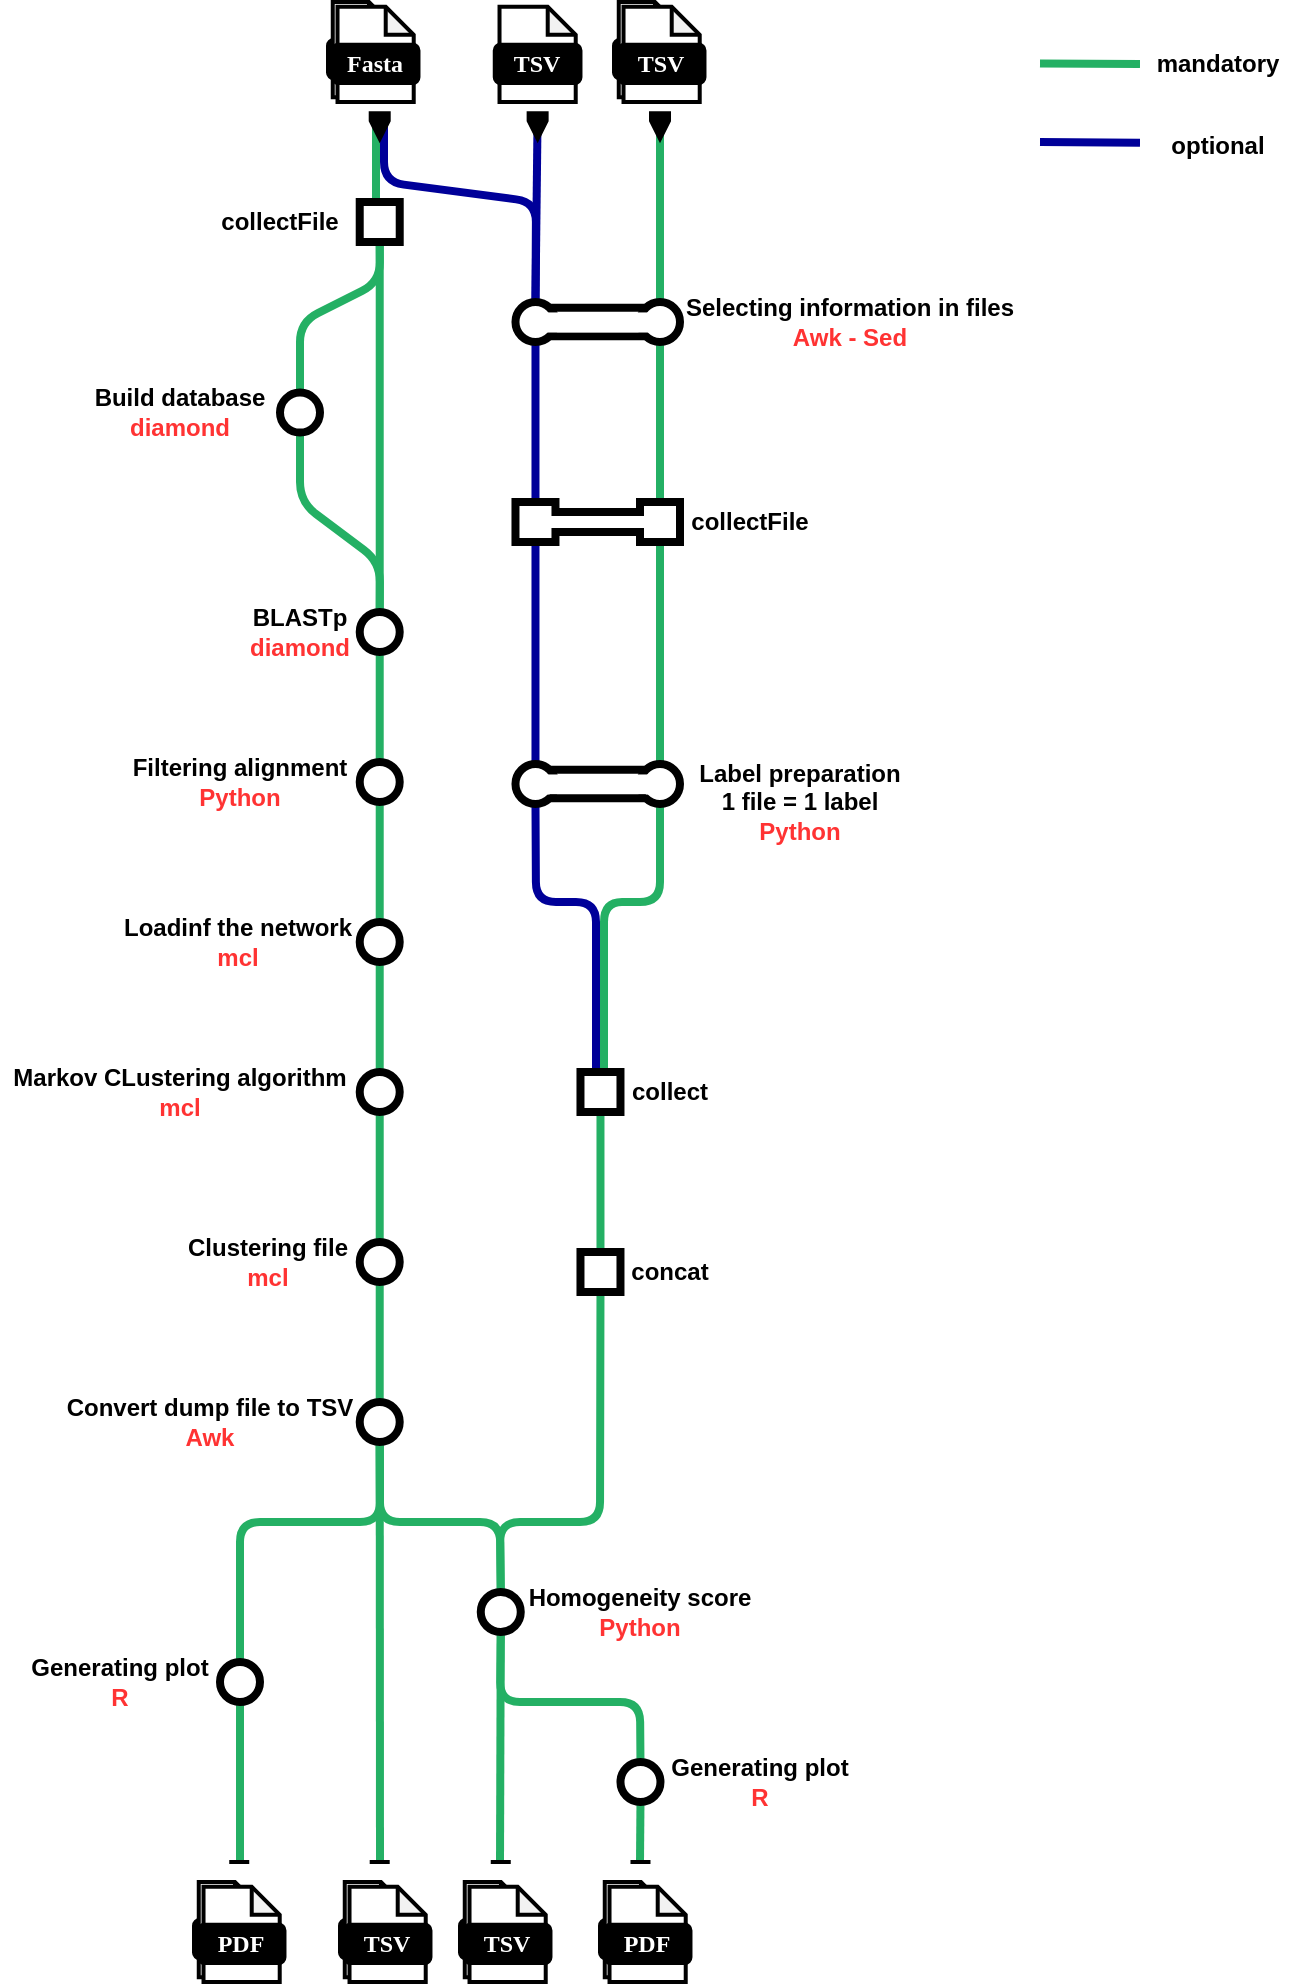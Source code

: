 <mxfile version="24.3.1" type="device">
  <diagram name="Page-1" id="9nXwGs9cTeg_glt61Sc_">
    <mxGraphModel dx="682" dy="383" grid="1" gridSize="10" guides="1" tooltips="1" connect="1" arrows="1" fold="1" page="1" pageScale="1" pageWidth="827" pageHeight="1169" math="0" shadow="0">
      <root>
        <mxCell id="0" />
        <mxCell id="1" parent="0" />
        <mxCell id="K5e5JTWMxoZmhN40_KnM-136" value="" style="endArrow=none;html=1;rounded=1;strokeWidth=4;strokeColor=#000099;startSize=2;exitX=0.5;exitY=0;exitDx=0;exitDy=0;" edge="1" parent="1" source="S5FKqw8-091Je8HFVhai-55">
          <mxGeometry width="50" height="50" relative="1" as="geometry">
            <mxPoint x="348" y="170" as="sourcePoint" />
            <mxPoint x="272" y="106" as="targetPoint" />
            <Array as="points">
              <mxPoint x="348" y="150" />
              <mxPoint x="272" y="140" />
            </Array>
          </mxGeometry>
        </mxCell>
        <mxCell id="K5e5JTWMxoZmhN40_KnM-78" value="" style="endArrow=none;html=1;rounded=1;strokeWidth=4;strokeColor=#24B064;exitX=0.5;exitY=1;exitDx=0;exitDy=0;entryX=0.5;entryY=0;entryDx=0;entryDy=0;" edge="1" parent="1" source="K5e5JTWMxoZmhN40_KnM-75" target="S5FKqw8-091Je8HFVhai-32">
          <mxGeometry width="50" height="50" relative="1" as="geometry">
            <mxPoint x="300" y="290" as="sourcePoint" />
            <mxPoint x="340" y="290" as="targetPoint" />
            <Array as="points">
              <mxPoint x="230" y="300" />
              <mxPoint x="270" y="330" />
            </Array>
          </mxGeometry>
        </mxCell>
        <mxCell id="K5e5JTWMxoZmhN40_KnM-52" value="" style="rounded=1;whiteSpace=wrap;html=1;strokeWidth=2;fillColor=#000000;" vertex="1" parent="1">
          <mxGeometry x="244" y="69.048" width="42.859" height="19.048" as="geometry" />
        </mxCell>
        <mxCell id="S5FKqw8-091Je8HFVhai-121" value="" style="endArrow=none;html=1;rounded=1;strokeWidth=4;strokeColor=#000099;exitX=0.5;exitY=1;exitDx=0;exitDy=0;" parent="1" source="K5e5JTWMxoZmhN40_KnM-46" edge="1">
          <mxGeometry width="50" height="50" relative="1" as="geometry">
            <mxPoint x="345.74" y="451" as="sourcePoint" />
            <mxPoint x="378" y="584" as="targetPoint" />
            <Array as="points">
              <mxPoint x="348" y="500" />
              <mxPoint x="378" y="500" />
            </Array>
          </mxGeometry>
        </mxCell>
        <mxCell id="S5FKqw8-091Je8HFVhai-114" value="" style="endArrow=none;html=1;rounded=1;strokeWidth=4;strokeColor=#24B064;entryX=0.5;entryY=0;entryDx=0;entryDy=0;exitX=0.5;exitY=1;exitDx=0;exitDy=0;" parent="1" source="S5FKqw8-091Je8HFVhai-56" target="S5FKqw8-091Je8HFVhai-80" edge="1">
          <mxGeometry width="50" height="50" relative="1" as="geometry">
            <mxPoint x="420" y="240" as="sourcePoint" />
            <mxPoint x="750" y="360" as="targetPoint" />
          </mxGeometry>
        </mxCell>
        <mxCell id="S5FKqw8-091Je8HFVhai-1" value="" style="group" parent="1" vertex="1" connectable="0">
          <mxGeometry x="244" y="50" width="45.24" height="50" as="geometry" />
        </mxCell>
        <mxCell id="S5FKqw8-091Je8HFVhai-2" value="" style="shape=note;whiteSpace=wrap;html=1;backgroundOutline=1;darkOpacity=0.05;rounded=1;size=20;strokeWidth=2;" parent="S5FKqw8-091Je8HFVhai-1" vertex="1">
          <mxGeometry x="2.381" width="38.097" height="47.619" as="geometry" />
        </mxCell>
        <mxCell id="S5FKqw8-091Je8HFVhai-4" value="" style="shape=note;whiteSpace=wrap;html=1;backgroundOutline=1;darkOpacity=0.05;rounded=1;size=14;strokeWidth=2;" parent="S5FKqw8-091Je8HFVhai-1" vertex="1">
          <mxGeometry x="4.762" y="2.381" width="38.097" height="47.619" as="geometry" />
        </mxCell>
        <mxCell id="S5FKqw8-091Je8HFVhai-5" value="&lt;font style=&quot;font-size: 12px;&quot; data-font-src=&quot;https://fonts.googleapis.com/css?family=Maven+Pro&quot; face=&quot;Maven Pro&quot; color=&quot;#ffffff&quot;&gt;&lt;b&gt;&lt;font style=&quot;font-size: 12px;&quot;&gt;Fasta&lt;/font&gt;&lt;/b&gt;&lt;/font&gt;" style="rounded=1;whiteSpace=wrap;html=1;strokeWidth=2;fillColor=#000000;" parent="S5FKqw8-091Je8HFVhai-1" vertex="1">
          <mxGeometry x="2.381" y="21.429" width="42.859" height="19.048" as="geometry" />
        </mxCell>
        <mxCell id="S5FKqw8-091Je8HFVhai-33" value="" style="endArrow=none;html=1;rounded=1;strokeWidth=4;strokeColor=#24B064;exitX=0.5;exitY=1;exitDx=0;exitDy=0;entryX=0.5;entryY=0;entryDx=0;entryDy=0;" parent="1" source="K5e5JTWMxoZmhN40_KnM-76" target="S5FKqw8-091Je8HFVhai-32" edge="1">
          <mxGeometry width="50" height="50" relative="1" as="geometry">
            <mxPoint x="269.86" y="174.68" as="sourcePoint" />
            <mxPoint x="270" y="340" as="targetPoint" />
          </mxGeometry>
        </mxCell>
        <mxCell id="S5FKqw8-091Je8HFVhai-34" value="" style="endArrow=none;html=1;rounded=1;strokeWidth=4;strokeColor=#24B064;exitX=0.5;exitY=1;exitDx=0;exitDy=0;entryX=0.5;entryY=0;entryDx=0;entryDy=0;" parent="1" source="S5FKqw8-091Je8HFVhai-32" target="S5FKqw8-091Je8HFVhai-35" edge="1">
          <mxGeometry width="50" height="50" relative="1" as="geometry">
            <mxPoint x="297.48" y="540" as="sourcePoint" />
            <mxPoint x="266" y="550" as="targetPoint" />
          </mxGeometry>
        </mxCell>
        <mxCell id="S5FKqw8-091Je8HFVhai-37" value="" style="endArrow=none;html=1;rounded=1;strokeWidth=4;strokeColor=#24B064;exitX=0.5;exitY=1;exitDx=0;exitDy=0;entryX=0.5;entryY=0;entryDx=0;entryDy=0;" parent="1" source="S5FKqw8-091Je8HFVhai-35" target="S5FKqw8-091Je8HFVhai-36" edge="1">
          <mxGeometry width="50" height="50" relative="1" as="geometry">
            <mxPoint x="326" y="550" as="sourcePoint" />
            <mxPoint x="326" y="630" as="targetPoint" />
          </mxGeometry>
        </mxCell>
        <mxCell id="S5FKqw8-091Je8HFVhai-43" value="" style="endArrow=none;html=1;rounded=1;strokeWidth=4;strokeColor=#24B064;entryX=0.5;entryY=1;entryDx=0;entryDy=0;exitX=0.5;exitY=0;exitDx=0;exitDy=0;" parent="1" source="S5FKqw8-091Je8HFVhai-41" target="S5FKqw8-091Je8HFVhai-36" edge="1">
          <mxGeometry width="50" height="50" relative="1" as="geometry">
            <mxPoint x="356" y="680" as="sourcePoint" />
            <mxPoint x="286" y="670" as="targetPoint" />
          </mxGeometry>
        </mxCell>
        <mxCell id="S5FKqw8-091Je8HFVhai-44" value="" style="endArrow=none;html=1;rounded=1;strokeWidth=4;strokeColor=#24B064;entryX=0.5;entryY=1;entryDx=0;entryDy=0;exitX=0.5;exitY=0;exitDx=0;exitDy=0;" parent="1" source="S5FKqw8-091Je8HFVhai-42" target="S5FKqw8-091Je8HFVhai-41" edge="1">
          <mxGeometry width="50" height="50" relative="1" as="geometry">
            <mxPoint x="276" y="780" as="sourcePoint" />
            <mxPoint x="276" y="670" as="targetPoint" />
          </mxGeometry>
        </mxCell>
        <mxCell id="S5FKqw8-091Je8HFVhai-46" value="&lt;div&gt;&lt;b&gt;Build database&lt;/b&gt;&lt;/div&gt;&lt;div style=&quot;&quot;&gt;&lt;font color=&quot;#ff3333&quot;&gt;&lt;b&gt;diamond&lt;/b&gt;&lt;/font&gt;&lt;br&gt;&lt;/div&gt;" style="text;html=1;align=center;verticalAlign=middle;whiteSpace=wrap;rounded=0;" parent="1" vertex="1">
          <mxGeometry x="120" y="240.31" width="100" height="30" as="geometry" />
        </mxCell>
        <mxCell id="S5FKqw8-091Je8HFVhai-47" value="&lt;div&gt;&lt;b&gt;BLASTp&lt;/b&gt;&lt;/div&gt;&lt;div style=&quot;&quot;&gt;&lt;font color=&quot;#ff3333&quot; style=&quot;font-size: 12px;&quot;&gt;&lt;b&gt;diamond&lt;/b&gt;&lt;/font&gt;&lt;font color=&quot;#ff3333&quot; style=&quot;font-size: 12px;&quot;&gt;&lt;b&gt;&lt;br&gt;&lt;/b&gt;&lt;/font&gt;&lt;/div&gt;" style="text;html=1;align=center;verticalAlign=middle;whiteSpace=wrap;rounded=0;" parent="1" vertex="1">
          <mxGeometry x="190" y="350" width="80" height="30" as="geometry" />
        </mxCell>
        <mxCell id="S5FKqw8-091Je8HFVhai-48" value="&lt;div&gt;&lt;b&gt;Filtering alignment&lt;br&gt;&lt;/b&gt;&lt;/div&gt;&lt;div style=&quot;&quot;&gt;&lt;font color=&quot;#ff3333&quot;&gt;&lt;b&gt;Python&lt;/b&gt;&lt;br&gt;&lt;/font&gt;&lt;/div&gt;" style="text;html=1;align=center;verticalAlign=middle;whiteSpace=wrap;rounded=0;" parent="1" vertex="1">
          <mxGeometry x="139.86" y="425" width="120" height="30" as="geometry" />
        </mxCell>
        <mxCell id="S5FKqw8-091Je8HFVhai-49" value="&lt;div&gt;&lt;b&gt;Loadinf the network&lt;br&gt;&lt;/b&gt;&lt;/div&gt;&lt;div style=&quot;&quot;&gt;&lt;font color=&quot;#ff3333&quot;&gt;&lt;b&gt;mcl&lt;/b&gt;&lt;/font&gt;&lt;br&gt;&lt;/div&gt;" style="text;html=1;align=center;verticalAlign=middle;whiteSpace=wrap;rounded=0;" parent="1" vertex="1">
          <mxGeometry x="139.05" y="505" width="120" height="30" as="geometry" />
        </mxCell>
        <mxCell id="S5FKqw8-091Je8HFVhai-50" value="&lt;div&gt;&lt;b&gt;Markov CLustering algorithm&lt;br&gt;&lt;/b&gt;&lt;/div&gt;&lt;div style=&quot;&quot;&gt;&lt;font color=&quot;#ff3333&quot; style=&quot;font-size: 12px;&quot;&gt;&lt;b&gt;mcl&lt;/b&gt;&lt;/font&gt;&lt;br&gt;&lt;/div&gt;" style="text;html=1;align=center;verticalAlign=middle;whiteSpace=wrap;rounded=0;" parent="1" vertex="1">
          <mxGeometry x="80" y="572.5" width="180" height="45" as="geometry" />
        </mxCell>
        <mxCell id="S5FKqw8-091Je8HFVhai-53" value="&lt;div&gt;&lt;b&gt;Clustering file&lt;br&gt;&lt;/b&gt;&lt;/div&gt;&lt;div style=&quot;&quot;&gt;&lt;font color=&quot;#ff3333&quot;&gt;&lt;b&gt;mcl&lt;/b&gt;&lt;/font&gt;&lt;br&gt;&lt;/div&gt;" style="text;html=1;align=center;verticalAlign=middle;whiteSpace=wrap;rounded=0;" parent="1" vertex="1">
          <mxGeometry x="169.05" y="665" width="90" height="30" as="geometry" />
        </mxCell>
        <mxCell id="S5FKqw8-091Je8HFVhai-54" value="&lt;div&gt;&lt;b&gt;Convert dump file to TSV&lt;br&gt;&lt;/b&gt;&lt;/div&gt;&lt;div style=&quot;&quot;&gt;&lt;font color=&quot;#ff3333&quot;&gt;&lt;b&gt;Awk&lt;/b&gt;&lt;b&gt;&lt;br&gt;&lt;/b&gt;&lt;/font&gt;&lt;/div&gt;" style="text;html=1;align=center;verticalAlign=middle;whiteSpace=wrap;rounded=0;" parent="1" vertex="1">
          <mxGeometry x="110.0" y="745" width="150" height="30" as="geometry" />
        </mxCell>
        <mxCell id="S5FKqw8-091Je8HFVhai-59" value="" style="endArrow=none;html=1;rounded=1;strokeWidth=4;strokeColor=#000099;entryX=0.5;entryY=0;entryDx=0;entryDy=0;exitX=0;exitY=0.5;exitDx=0;exitDy=0;exitPerimeter=0;" parent="1" target="S5FKqw8-091Je8HFVhai-55" edge="1" source="K5e5JTWMxoZmhN40_KnM-130">
          <mxGeometry width="50" height="50" relative="1" as="geometry">
            <mxPoint x="348.53" y="110" as="sourcePoint" />
            <mxPoint x="350" y="170" as="targetPoint" />
          </mxGeometry>
        </mxCell>
        <mxCell id="S5FKqw8-091Je8HFVhai-61" value="&lt;div&gt;&lt;b&gt;Selecting information in files&lt;br&gt;&lt;/b&gt;&lt;/div&gt;&lt;div style=&quot;&quot;&gt;&lt;font color=&quot;#ff3333&quot;&gt;&lt;b&gt;Awk - Sed&lt;/b&gt;&lt;/font&gt;&lt;br&gt;&lt;/div&gt;" style="text;html=1;align=center;verticalAlign=middle;whiteSpace=wrap;rounded=0;" parent="1" vertex="1">
          <mxGeometry x="420" y="195" width="170" height="30" as="geometry" />
        </mxCell>
        <mxCell id="S5FKqw8-091Je8HFVhai-78" value="&lt;div&gt;&lt;b&gt;collectFile&lt;br&gt;&lt;/b&gt;&lt;/div&gt;" style="text;html=1;align=center;verticalAlign=middle;whiteSpace=wrap;rounded=0;" parent="1" vertex="1">
          <mxGeometry x="420" y="295" width="70" height="30" as="geometry" />
        </mxCell>
        <mxCell id="S5FKqw8-091Je8HFVhai-113" value="" style="endArrow=none;html=1;rounded=1;strokeWidth=4;strokeColor=#000099;entryX=0.5;entryY=0;entryDx=0;entryDy=0;exitX=0.5;exitY=1;exitDx=0;exitDy=0;" parent="1" source="S5FKqw8-091Je8HFVhai-55" target="S5FKqw8-091Je8HFVhai-77" edge="1">
          <mxGeometry width="50" height="50" relative="1" as="geometry">
            <mxPoint x="348" y="240" as="sourcePoint" />
            <mxPoint x="446" y="360" as="targetPoint" />
          </mxGeometry>
        </mxCell>
        <mxCell id="S5FKqw8-091Je8HFVhai-115" value="" style="endArrow=none;html=1;rounded=1;strokeWidth=4;strokeColor=#000099;exitX=0.5;exitY=1;exitDx=0;exitDy=0;entryX=0.5;entryY=0;entryDx=0;entryDy=0;" parent="1" source="S5FKqw8-091Je8HFVhai-77" target="K5e5JTWMxoZmhN40_KnM-46" edge="1">
          <mxGeometry width="50" height="50" relative="1" as="geometry">
            <mxPoint x="436" y="320" as="sourcePoint" />
            <mxPoint x="350" y="400" as="targetPoint" />
          </mxGeometry>
        </mxCell>
        <mxCell id="S5FKqw8-091Je8HFVhai-111" value="" style="group" parent="1" vertex="1" connectable="0">
          <mxGeometry x="337.74" y="300" width="30" height="20" as="geometry" />
        </mxCell>
        <mxCell id="S5FKqw8-091Je8HFVhai-77" value="" style="rounded=1;whiteSpace=wrap;html=1;strokeWidth=4;arcSize=0;" parent="S5FKqw8-091Je8HFVhai-111" vertex="1">
          <mxGeometry width="20" height="20" as="geometry" />
        </mxCell>
        <mxCell id="S5FKqw8-091Je8HFVhai-117" value="" style="endArrow=none;html=1;rounded=1;strokeWidth=4;strokeColor=#24B064;entryX=0.5;entryY=0;entryDx=0;entryDy=0;exitX=0.5;exitY=1;exitDx=0;exitDy=0;" parent="1" source="S5FKqw8-091Je8HFVhai-80" target="K5e5JTWMxoZmhN40_KnM-45" edge="1">
          <mxGeometry width="50" height="50" relative="1" as="geometry">
            <mxPoint x="758.24" y="370" as="sourcePoint" />
            <mxPoint x="604" y="430" as="targetPoint" />
          </mxGeometry>
        </mxCell>
        <mxCell id="S5FKqw8-091Je8HFVhai-126" value="&lt;div&gt;&lt;b&gt;concat&lt;br&gt;&lt;/b&gt;&lt;/div&gt;" style="text;html=1;align=center;verticalAlign=middle;whiteSpace=wrap;rounded=0;" parent="1" vertex="1">
          <mxGeometry x="390.24" y="670" width="50" height="30" as="geometry" />
        </mxCell>
        <mxCell id="S5FKqw8-091Je8HFVhai-135" value="&lt;div&gt;&lt;b&gt;collect&lt;br&gt;&lt;/b&gt;&lt;/div&gt;" style="text;html=1;align=center;verticalAlign=middle;whiteSpace=wrap;rounded=0;" parent="1" vertex="1">
          <mxGeometry x="390.43" y="580" width="50.19" height="30" as="geometry" />
        </mxCell>
        <mxCell id="S5FKqw8-091Je8HFVhai-136" value="" style="endArrow=none;html=1;rounded=1;strokeWidth=4;strokeColor=#24B064;exitX=0.5;exitY=1;exitDx=0;exitDy=0;" parent="1" source="K5e5JTWMxoZmhN40_KnM-45" edge="1">
          <mxGeometry width="50" height="50" relative="1" as="geometry">
            <mxPoint x="410" y="470" as="sourcePoint" />
            <mxPoint x="382" y="583" as="targetPoint" />
            <Array as="points">
              <mxPoint x="410" y="500" />
              <mxPoint x="382" y="500" />
            </Array>
          </mxGeometry>
        </mxCell>
        <mxCell id="S5FKqw8-091Je8HFVhai-137" value="" style="endArrow=none;html=1;rounded=1;strokeWidth=4;strokeColor=#24B064;entryX=0.5;entryY=0;entryDx=0;entryDy=0;exitX=0;exitY=0.5;exitDx=0;exitDy=0;exitPerimeter=0;" parent="1" target="S5FKqw8-091Je8HFVhai-56" edge="1" source="K5e5JTWMxoZmhN40_KnM-132">
          <mxGeometry width="50" height="50" relative="1" as="geometry">
            <mxPoint x="410" y="110" as="sourcePoint" />
            <mxPoint x="420" y="170" as="targetPoint" />
          </mxGeometry>
        </mxCell>
        <mxCell id="S5FKqw8-091Je8HFVhai-41" value="" style="ellipse;whiteSpace=wrap;html=1;aspect=fixed;rounded=1;rotation=0;strokeWidth=4;" parent="1" vertex="1">
          <mxGeometry x="259.86" y="585" width="20" height="20" as="geometry" />
        </mxCell>
        <mxCell id="S5FKqw8-091Je8HFVhai-36" value="" style="ellipse;whiteSpace=wrap;html=1;aspect=fixed;rounded=1;rotation=0;strokeWidth=4;" parent="1" vertex="1">
          <mxGeometry x="259.86" y="510" width="20" height="20" as="geometry" />
        </mxCell>
        <mxCell id="S5FKqw8-091Je8HFVhai-35" value="" style="ellipse;whiteSpace=wrap;html=1;aspect=fixed;rounded=1;rotation=0;strokeWidth=4;" parent="1" vertex="1">
          <mxGeometry x="259.86" y="430" width="20" height="20" as="geometry" />
        </mxCell>
        <mxCell id="S5FKqw8-091Je8HFVhai-80" value="" style="rounded=1;whiteSpace=wrap;html=1;strokeWidth=4;arcSize=0;" parent="1" vertex="1">
          <mxGeometry x="400" y="300" width="20" height="20" as="geometry" />
        </mxCell>
        <mxCell id="S5FKqw8-091Je8HFVhai-56" value="" style="ellipse;whiteSpace=wrap;html=1;aspect=fixed;rounded=1;rotation=0;strokeWidth=4;" parent="1" vertex="1">
          <mxGeometry x="400" y="200" width="20" height="20" as="geometry" />
        </mxCell>
        <mxCell id="S5FKqw8-091Je8HFVhai-55" value="" style="ellipse;whiteSpace=wrap;html=1;aspect=fixed;rounded=1;rotation=0;strokeWidth=4;" parent="1" vertex="1">
          <mxGeometry x="337.74" y="200" width="20" height="20" as="geometry" />
        </mxCell>
        <mxCell id="S5FKqw8-091Je8HFVhai-150" value="" style="endArrow=none;html=1;rounded=1;strokeWidth=4;strokeColor=#24B064;exitX=0.5;exitY=1;exitDx=0;exitDy=0;entryX=0.5;entryY=0;entryDx=0;entryDy=0;" parent="1" source="S5FKqw8-091Je8HFVhai-119" target="S5FKqw8-091Je8HFVhai-128" edge="1">
          <mxGeometry width="50" height="50" relative="1" as="geometry">
            <mxPoint x="588" y="650" as="sourcePoint" />
            <mxPoint x="380" y="680" as="targetPoint" />
          </mxGeometry>
        </mxCell>
        <mxCell id="S5FKqw8-091Je8HFVhai-119" value="" style="rounded=1;whiteSpace=wrap;html=1;strokeWidth=4;arcSize=0;" parent="1" vertex="1">
          <mxGeometry x="370.24" y="585" width="20" height="20" as="geometry" />
        </mxCell>
        <mxCell id="S5FKqw8-091Je8HFVhai-169" value="&lt;div&gt;&lt;b&gt;collectFile&lt;br&gt;&lt;/b&gt;&lt;/div&gt;" style="text;html=1;align=center;verticalAlign=middle;whiteSpace=wrap;rounded=0;" parent="1" vertex="1">
          <mxGeometry x="180.67" y="144.68" width="78.38" height="30" as="geometry" />
        </mxCell>
        <mxCell id="S5FKqw8-091Je8HFVhai-177" value="" style="endArrow=none;html=1;rounded=1;strokeWidth=4;strokeColor=#24B064;entryX=0.5;entryY=1;entryDx=0;entryDy=0;exitX=0.5;exitY=0;exitDx=0;exitDy=0;" parent="1" source="S5FKqw8-091Je8HFVhai-154" target="S5FKqw8-091Je8HFVhai-42" edge="1">
          <mxGeometry width="50" height="50" relative="1" as="geometry">
            <mxPoint x="270.6" y="860" as="sourcePoint" />
            <mxPoint x="270.6" y="790" as="targetPoint" />
          </mxGeometry>
        </mxCell>
        <mxCell id="S5FKqw8-091Je8HFVhai-42" value="" style="ellipse;whiteSpace=wrap;html=1;aspect=fixed;rounded=1;rotation=0;strokeWidth=4;" parent="1" vertex="1">
          <mxGeometry x="259.86" y="670" width="20" height="20" as="geometry" />
        </mxCell>
        <mxCell id="S5FKqw8-091Je8HFVhai-184" value="" style="endArrow=none;html=1;rounded=1;strokeWidth=4;strokeColor=#24B064;entryX=0.5;entryY=1;entryDx=0;entryDy=0;exitX=0.5;exitY=0;exitDx=0;exitDy=0;" parent="1" source="S5FKqw8-091Je8HFVhai-182" target="S5FKqw8-091Je8HFVhai-154" edge="1">
          <mxGeometry width="50" height="50" relative="1" as="geometry">
            <mxPoint x="310" y="830" as="sourcePoint" />
            <mxPoint x="271" y="800" as="targetPoint" />
            <Array as="points">
              <mxPoint x="330" y="810" />
              <mxPoint x="270" y="810" />
            </Array>
          </mxGeometry>
        </mxCell>
        <mxCell id="S5FKqw8-091Je8HFVhai-186" value="&lt;div&gt;&lt;b&gt;Homogeneity score&lt;br&gt;&lt;/b&gt;&lt;/div&gt;&lt;div style=&quot;&quot;&gt;&lt;font color=&quot;#ff3333&quot;&gt;&lt;b&gt;Python&lt;/b&gt;&lt;b&gt;&lt;br&gt;&lt;/b&gt;&lt;/font&gt;&lt;/div&gt;" style="text;html=1;align=center;verticalAlign=middle;whiteSpace=wrap;rounded=0;" parent="1" vertex="1">
          <mxGeometry x="340.38" y="840" width="120.24" height="30" as="geometry" />
        </mxCell>
        <mxCell id="S5FKqw8-091Je8HFVhai-191" value="" style="endArrow=none;html=1;rounded=1;strokeWidth=4;strokeColor=#24B064;entryX=0.5;entryY=0;entryDx=0;entryDy=0;exitX=0.5;exitY=1;exitDx=0;exitDy=0;" parent="1" source="S5FKqw8-091Je8HFVhai-182" target="S5FKqw8-091Je8HFVhai-190" edge="1">
          <mxGeometry width="50" height="50" relative="1" as="geometry">
            <mxPoint x="446.18" y="930" as="sourcePoint" />
            <mxPoint x="446.18" y="1042" as="targetPoint" />
            <Array as="points">
              <mxPoint x="330" y="900" />
              <mxPoint x="400" y="900" />
            </Array>
          </mxGeometry>
        </mxCell>
        <mxCell id="K5e5JTWMxoZmhN40_KnM-26" value="" style="endArrow=none;html=1;rounded=1;strokeWidth=4;exitX=1;exitY=0;exitDx=0;exitDy=0;entryX=0;entryY=0;entryDx=0;entryDy=0;" edge="1" parent="1" source="S5FKqw8-091Je8HFVhai-55" target="S5FKqw8-091Je8HFVhai-56">
          <mxGeometry width="50" height="50" relative="1" as="geometry">
            <mxPoint x="359" y="195" as="sourcePoint" />
            <mxPoint x="399" y="195" as="targetPoint" />
          </mxGeometry>
        </mxCell>
        <mxCell id="K5e5JTWMxoZmhN40_KnM-27" value="" style="endArrow=none;html=1;rounded=1;strokeWidth=4;exitX=1;exitY=1;exitDx=0;exitDy=0;entryX=0;entryY=1;entryDx=0;entryDy=0;" edge="1" parent="1" source="S5FKqw8-091Je8HFVhai-55" target="S5FKqw8-091Je8HFVhai-56">
          <mxGeometry width="50" height="50" relative="1" as="geometry">
            <mxPoint x="359" y="225" as="sourcePoint" />
            <mxPoint x="399" y="225" as="targetPoint" />
          </mxGeometry>
        </mxCell>
        <mxCell id="K5e5JTWMxoZmhN40_KnM-29" value="" style="endArrow=none;html=1;rounded=1;strokeWidth=4;exitX=1;exitY=0.75;exitDx=0;exitDy=0;entryX=0;entryY=0.75;entryDx=0;entryDy=0;" edge="1" parent="1" source="S5FKqw8-091Je8HFVhai-77" target="S5FKqw8-091Je8HFVhai-80">
          <mxGeometry width="50" height="50" relative="1" as="geometry">
            <mxPoint x="430" y="270" as="sourcePoint" />
            <mxPoint x="470" y="270" as="targetPoint" />
          </mxGeometry>
        </mxCell>
        <mxCell id="K5e5JTWMxoZmhN40_KnM-32" value="" style="endArrow=none;html=1;rounded=1;strokeWidth=2;strokeColor=#FFFFFF;" edge="1" parent="1">
          <mxGeometry width="50" height="50" relative="1" as="geometry">
            <mxPoint x="375" y="308" as="sourcePoint" />
            <mxPoint x="411" y="307.99" as="targetPoint" />
          </mxGeometry>
        </mxCell>
        <mxCell id="K5e5JTWMxoZmhN40_KnM-28" value="" style="endArrow=none;html=1;rounded=1;strokeWidth=4;entryX=0;entryY=0.25;entryDx=0;entryDy=0;exitX=1;exitY=0.25;exitDx=0;exitDy=0;" edge="1" parent="1" source="S5FKqw8-091Je8HFVhai-77" target="S5FKqw8-091Je8HFVhai-80">
          <mxGeometry width="50" height="50" relative="1" as="geometry">
            <mxPoint x="359" y="299.78" as="sourcePoint" />
            <mxPoint x="399" y="299.78" as="targetPoint" />
          </mxGeometry>
        </mxCell>
        <mxCell id="K5e5JTWMxoZmhN40_KnM-35" value="" style="endArrow=none;html=1;rounded=1;strokeWidth=2;strokeColor=#FFFFFF;" edge="1" parent="1">
          <mxGeometry width="50" height="50" relative="1" as="geometry">
            <mxPoint x="377" y="310" as="sourcePoint" />
            <mxPoint x="413" y="309.99" as="targetPoint" />
          </mxGeometry>
        </mxCell>
        <mxCell id="K5e5JTWMxoZmhN40_KnM-36" value="" style="endArrow=none;html=1;rounded=1;strokeWidth=2;strokeColor=#FFFFFF;" edge="1" parent="1">
          <mxGeometry width="50" height="50" relative="1" as="geometry">
            <mxPoint x="375" y="312" as="sourcePoint" />
            <mxPoint x="411" y="311.99" as="targetPoint" />
          </mxGeometry>
        </mxCell>
        <mxCell id="K5e5JTWMxoZmhN40_KnM-37" value="" style="endArrow=none;html=1;rounded=1;strokeWidth=2;strokeColor=#FFFFFF;" edge="1" parent="1">
          <mxGeometry width="50" height="50" relative="1" as="geometry">
            <mxPoint x="354" y="312" as="sourcePoint" />
            <mxPoint x="390" y="311.99" as="targetPoint" />
          </mxGeometry>
        </mxCell>
        <mxCell id="K5e5JTWMxoZmhN40_KnM-38" value="" style="endArrow=none;html=1;rounded=1;strokeWidth=2;strokeColor=#FFFFFF;" edge="1" parent="1">
          <mxGeometry width="50" height="50" relative="1" as="geometry">
            <mxPoint x="354" y="308" as="sourcePoint" />
            <mxPoint x="390" y="307.99" as="targetPoint" />
          </mxGeometry>
        </mxCell>
        <mxCell id="K5e5JTWMxoZmhN40_KnM-39" value="" style="endArrow=none;html=1;rounded=1;strokeWidth=2;strokeColor=#FFFFFF;" edge="1" parent="1">
          <mxGeometry width="50" height="50" relative="1" as="geometry">
            <mxPoint x="353" y="309" as="sourcePoint" />
            <mxPoint x="389" y="308.99" as="targetPoint" />
          </mxGeometry>
        </mxCell>
        <mxCell id="K5e5JTWMxoZmhN40_KnM-40" value="" style="endArrow=none;html=1;rounded=1;strokeWidth=2;strokeColor=#FFFFFF;" edge="1" parent="1">
          <mxGeometry width="50" height="50" relative="1" as="geometry">
            <mxPoint x="353" y="311" as="sourcePoint" />
            <mxPoint x="389" y="310.99" as="targetPoint" />
          </mxGeometry>
        </mxCell>
        <mxCell id="K5e5JTWMxoZmhN40_KnM-41" value="" style="endArrow=none;html=1;rounded=1;strokeWidth=2;strokeColor=#FFFFFF;" edge="1" parent="1">
          <mxGeometry width="50" height="50" relative="1" as="geometry">
            <mxPoint x="377" y="311" as="sourcePoint" />
            <mxPoint x="413" y="310.99" as="targetPoint" />
          </mxGeometry>
        </mxCell>
        <mxCell id="K5e5JTWMxoZmhN40_KnM-42" value="" style="endArrow=none;html=1;rounded=1;strokeWidth=2;strokeColor=#FFFFFF;" edge="1" parent="1">
          <mxGeometry width="50" height="50" relative="1" as="geometry">
            <mxPoint x="348" y="310" as="sourcePoint" />
            <mxPoint x="384" y="309.99" as="targetPoint" />
          </mxGeometry>
        </mxCell>
        <mxCell id="K5e5JTWMxoZmhN40_KnM-43" value="" style="endArrow=none;html=1;rounded=1;strokeWidth=2;strokeColor=#FFFFFF;" edge="1" parent="1">
          <mxGeometry width="50" height="50" relative="1" as="geometry">
            <mxPoint x="373" y="309" as="sourcePoint" />
            <mxPoint x="409" y="308.99" as="targetPoint" />
          </mxGeometry>
        </mxCell>
        <mxCell id="K5e5JTWMxoZmhN40_KnM-45" value="" style="ellipse;whiteSpace=wrap;html=1;aspect=fixed;rounded=1;rotation=0;strokeWidth=4;" vertex="1" parent="1">
          <mxGeometry x="400" y="431" width="20" height="20" as="geometry" />
        </mxCell>
        <mxCell id="K5e5JTWMxoZmhN40_KnM-46" value="" style="ellipse;whiteSpace=wrap;html=1;aspect=fixed;rounded=1;rotation=0;strokeWidth=4;" vertex="1" parent="1">
          <mxGeometry x="337.74" y="431" width="20" height="20" as="geometry" />
        </mxCell>
        <mxCell id="K5e5JTWMxoZmhN40_KnM-47" value="" style="rounded=0;whiteSpace=wrap;html=1;strokeWidth=0;rotation=90;strokeColor=#FFFFFF;" vertex="1" parent="1">
          <mxGeometry x="372.74" y="405.69" width="10" height="70.63" as="geometry" />
        </mxCell>
        <mxCell id="K5e5JTWMxoZmhN40_KnM-48" value="" style="endArrow=none;html=1;rounded=1;strokeWidth=4;exitX=1;exitY=0;exitDx=0;exitDy=0;entryX=0;entryY=0;entryDx=0;entryDy=0;" edge="1" parent="1" source="K5e5JTWMxoZmhN40_KnM-46" target="K5e5JTWMxoZmhN40_KnM-45">
          <mxGeometry width="50" height="50" relative="1" as="geometry">
            <mxPoint x="359" y="426" as="sourcePoint" />
            <mxPoint x="390" y="430" as="targetPoint" />
          </mxGeometry>
        </mxCell>
        <mxCell id="K5e5JTWMxoZmhN40_KnM-49" value="" style="endArrow=none;html=1;rounded=1;strokeWidth=4;exitX=1;exitY=1;exitDx=0;exitDy=0;entryX=0;entryY=1;entryDx=0;entryDy=0;" edge="1" parent="1" source="K5e5JTWMxoZmhN40_KnM-46" target="K5e5JTWMxoZmhN40_KnM-45">
          <mxGeometry width="50" height="50" relative="1" as="geometry">
            <mxPoint x="359" y="456" as="sourcePoint" />
            <mxPoint x="390" y="450" as="targetPoint" />
          </mxGeometry>
        </mxCell>
        <mxCell id="K5e5JTWMxoZmhN40_KnM-53" value="" style="rounded=1;whiteSpace=wrap;html=1;strokeWidth=2;fillColor=#000000;" vertex="1" parent="1">
          <mxGeometry x="387" y="69.048" width="42.859" height="19.048" as="geometry" />
        </mxCell>
        <mxCell id="K5e5JTWMxoZmhN40_KnM-54" value="" style="group" vertex="1" connectable="0" parent="1">
          <mxGeometry x="387" y="50" width="45.24" height="50" as="geometry" />
        </mxCell>
        <mxCell id="K5e5JTWMxoZmhN40_KnM-55" value="" style="shape=note;whiteSpace=wrap;html=1;backgroundOutline=1;darkOpacity=0.05;rounded=1;size=20;strokeWidth=2;" vertex="1" parent="K5e5JTWMxoZmhN40_KnM-54">
          <mxGeometry x="2.381" width="38.097" height="47.619" as="geometry" />
        </mxCell>
        <mxCell id="K5e5JTWMxoZmhN40_KnM-56" value="" style="shape=note;whiteSpace=wrap;html=1;backgroundOutline=1;darkOpacity=0.05;rounded=1;size=14;strokeWidth=2;" vertex="1" parent="K5e5JTWMxoZmhN40_KnM-54">
          <mxGeometry x="4.762" y="2.381" width="38.097" height="47.619" as="geometry" />
        </mxCell>
        <mxCell id="K5e5JTWMxoZmhN40_KnM-57" value="&lt;font color=&quot;#ffffff&quot; face=&quot;Maven Pro&quot;&gt;&lt;b&gt;TSV&lt;/b&gt;&lt;/font&gt;" style="rounded=1;whiteSpace=wrap;html=1;strokeWidth=2;fillColor=#000000;" vertex="1" parent="K5e5JTWMxoZmhN40_KnM-54">
          <mxGeometry x="2.381" y="21.429" width="42.859" height="19.048" as="geometry" />
        </mxCell>
        <mxCell id="K5e5JTWMxoZmhN40_KnM-74" value="" style="endArrow=none;html=1;rounded=1;strokeWidth=4;strokeColor=#24B064;entryX=0.5;entryY=1;entryDx=0;entryDy=0;exitX=0.5;exitY=0;exitDx=0;exitDy=0;" edge="1" parent="1" source="S5FKqw8-091Je8HFVhai-182" target="S5FKqw8-091Je8HFVhai-128">
          <mxGeometry width="50" height="50" relative="1" as="geometry">
            <mxPoint x="340" y="830" as="sourcePoint" />
            <mxPoint x="380" y="700" as="targetPoint" />
            <Array as="points">
              <mxPoint x="330" y="810" />
              <mxPoint x="380" y="810" />
            </Array>
          </mxGeometry>
        </mxCell>
        <mxCell id="S5FKqw8-091Je8HFVhai-128" value="" style="rounded=1;whiteSpace=wrap;html=1;strokeWidth=4;arcSize=0;" parent="1" vertex="1">
          <mxGeometry x="370.24" y="675" width="20" height="20" as="geometry" />
        </mxCell>
        <mxCell id="K5e5JTWMxoZmhN40_KnM-77" value="" style="endArrow=none;html=1;rounded=1;strokeWidth=4;strokeColor=#24B064;entryX=0.5;entryY=0;entryDx=0;entryDy=0;exitX=0.5;exitY=1;exitDx=0;exitDy=0;" edge="1" parent="1" source="K5e5JTWMxoZmhN40_KnM-76" target="K5e5JTWMxoZmhN40_KnM-75">
          <mxGeometry width="50" height="50" relative="1" as="geometry">
            <mxPoint x="219" y="210" as="sourcePoint" />
            <mxPoint x="220" y="230" as="targetPoint" />
            <Array as="points">
              <mxPoint x="270" y="190" />
              <mxPoint x="230" y="210" />
            </Array>
          </mxGeometry>
        </mxCell>
        <mxCell id="K5e5JTWMxoZmhN40_KnM-75" value="" style="ellipse;whiteSpace=wrap;html=1;aspect=fixed;rounded=1;rotation=0;strokeWidth=4;" vertex="1" parent="1">
          <mxGeometry x="220" y="245.31" width="20" height="20" as="geometry" />
        </mxCell>
        <mxCell id="S5FKqw8-091Je8HFVhai-32" value="" style="ellipse;whiteSpace=wrap;html=1;aspect=fixed;rounded=1;rotation=0;strokeWidth=4;" parent="1" vertex="1">
          <mxGeometry x="259.86" y="355" width="20" height="20" as="geometry" />
        </mxCell>
        <mxCell id="K5e5JTWMxoZmhN40_KnM-79" value="&lt;div&gt;&lt;b&gt;Label preparation&lt;/b&gt;&lt;/div&gt;&lt;div&gt;&lt;b&gt;1 file = 1 label&lt;br&gt;&lt;/b&gt;&lt;/div&gt;&lt;div style=&quot;&quot;&gt;&lt;font color=&quot;#ff3333&quot;&gt;&lt;b&gt;Python&lt;/b&gt;&lt;/font&gt;&lt;br&gt;&lt;/div&gt;" style="text;html=1;align=center;verticalAlign=middle;whiteSpace=wrap;rounded=0;" vertex="1" parent="1">
          <mxGeometry x="420" y="425" width="120" height="49" as="geometry" />
        </mxCell>
        <mxCell id="K5e5JTWMxoZmhN40_KnM-80" value="" style="shape=note;whiteSpace=wrap;html=1;backgroundOutline=1;darkOpacity=0.05;rounded=1;size=14;strokeWidth=2;" vertex="1" parent="1">
          <mxGeometry x="329.762" y="52.381" width="38.097" height="47.619" as="geometry" />
        </mxCell>
        <mxCell id="K5e5JTWMxoZmhN40_KnM-81" value="&lt;font color=&quot;#ffffff&quot; face=&quot;Maven Pro&quot;&gt;&lt;b&gt;TSV&lt;/b&gt;&lt;/font&gt;" style="rounded=1;whiteSpace=wrap;html=1;strokeWidth=2;fillColor=#000000;" vertex="1" parent="1">
          <mxGeometry x="327.381" y="71.429" width="42.859" height="19.048" as="geometry" />
        </mxCell>
        <mxCell id="K5e5JTWMxoZmhN40_KnM-86" value="&lt;div&gt;&lt;b&gt;Generating plot&lt;br&gt;&lt;/b&gt;&lt;/div&gt;&lt;div style=&quot;&quot;&gt;&lt;font color=&quot;#ff3333&quot;&gt;&lt;b&gt;R&lt;/b&gt;&lt;b&gt;&lt;br&gt;&lt;/b&gt;&lt;/font&gt;&lt;/div&gt;" style="text;html=1;align=center;verticalAlign=middle;whiteSpace=wrap;rounded=0;" vertex="1" parent="1">
          <mxGeometry x="80" y="875" width="120.24" height="30" as="geometry" />
        </mxCell>
        <mxCell id="K5e5JTWMxoZmhN40_KnM-87" value="&lt;div&gt;&lt;b&gt;Generating plot&lt;br&gt;&lt;/b&gt;&lt;/div&gt;&lt;div style=&quot;&quot;&gt;&lt;font color=&quot;#ff3333&quot;&gt;&lt;b&gt;R&lt;/b&gt;&lt;b&gt;&lt;br&gt;&lt;/b&gt;&lt;/font&gt;&lt;/div&gt;" style="text;html=1;align=center;verticalAlign=middle;whiteSpace=wrap;rounded=0;" vertex="1" parent="1">
          <mxGeometry x="410.24" y="925" width="100" height="30" as="geometry" />
        </mxCell>
        <mxCell id="K5e5JTWMxoZmhN40_KnM-89" value="" style="endArrow=none;html=1;rounded=1;strokeWidth=4;strokeColor=#24B064;entryX=0.5;entryY=1;entryDx=0;entryDy=0;exitX=0.5;exitY=0;exitDx=0;exitDy=0;" edge="1" parent="1" source="S5FKqw8-091Je8HFVhai-188" target="S5FKqw8-091Je8HFVhai-154">
          <mxGeometry width="50" height="50" relative="1" as="geometry">
            <mxPoint x="230" y="840" as="sourcePoint" />
            <mxPoint x="234.05" y="820" as="targetPoint" />
            <Array as="points">
              <mxPoint x="200" y="810" />
              <mxPoint x="270" y="810" />
            </Array>
          </mxGeometry>
        </mxCell>
        <mxCell id="K5e5JTWMxoZmhN40_KnM-90" value="" style="endArrow=none;html=1;rounded=1;strokeWidth=4;strokeColor=#24B064;exitX=0.5;exitY=1;exitDx=0;exitDy=0;" edge="1" parent="1" source="S5FKqw8-091Je8HFVhai-154">
          <mxGeometry width="50" height="50" relative="1" as="geometry">
            <mxPoint x="270" y="870" as="sourcePoint" />
            <mxPoint x="270" y="980" as="targetPoint" />
          </mxGeometry>
        </mxCell>
        <mxCell id="S5FKqw8-091Je8HFVhai-154" value="" style="ellipse;whiteSpace=wrap;html=1;aspect=fixed;rounded=1;rotation=0;strokeWidth=4;" parent="1" vertex="1">
          <mxGeometry x="259.86" y="750" width="20" height="20" as="geometry" />
        </mxCell>
        <mxCell id="K5e5JTWMxoZmhN40_KnM-101" value="" style="group" vertex="1" connectable="0" parent="1">
          <mxGeometry x="250" y="990" width="45.24" height="50" as="geometry" />
        </mxCell>
        <mxCell id="K5e5JTWMxoZmhN40_KnM-96" value="" style="rounded=1;whiteSpace=wrap;html=1;strokeWidth=2;fillColor=#000000;" vertex="1" parent="K5e5JTWMxoZmhN40_KnM-101">
          <mxGeometry y="19.048" width="42.859" height="19.048" as="geometry" />
        </mxCell>
        <mxCell id="K5e5JTWMxoZmhN40_KnM-97" value="" style="group" vertex="1" connectable="0" parent="K5e5JTWMxoZmhN40_KnM-101">
          <mxGeometry width="45.24" height="50" as="geometry" />
        </mxCell>
        <mxCell id="K5e5JTWMxoZmhN40_KnM-98" value="" style="shape=note;whiteSpace=wrap;html=1;backgroundOutline=1;darkOpacity=0.05;rounded=1;size=20;strokeWidth=2;" vertex="1" parent="K5e5JTWMxoZmhN40_KnM-97">
          <mxGeometry x="2.381" width="38.097" height="47.619" as="geometry" />
        </mxCell>
        <mxCell id="K5e5JTWMxoZmhN40_KnM-99" value="" style="shape=note;whiteSpace=wrap;html=1;backgroundOutline=1;darkOpacity=0.05;rounded=1;size=14;strokeWidth=2;" vertex="1" parent="K5e5JTWMxoZmhN40_KnM-97">
          <mxGeometry x="4.762" y="2.381" width="38.097" height="47.619" as="geometry" />
        </mxCell>
        <mxCell id="K5e5JTWMxoZmhN40_KnM-100" value="&lt;font color=&quot;#ffffff&quot; face=&quot;Maven Pro&quot;&gt;&lt;b&gt;TSV&lt;/b&gt;&lt;/font&gt;" style="rounded=1;whiteSpace=wrap;html=1;strokeWidth=2;fillColor=#000000;" vertex="1" parent="K5e5JTWMxoZmhN40_KnM-97">
          <mxGeometry x="2.381" y="21.429" width="42.859" height="19.048" as="geometry" />
        </mxCell>
        <mxCell id="K5e5JTWMxoZmhN40_KnM-103" value="" style="endArrow=none;html=1;rounded=1;strokeWidth=4;strokeColor=#24B064;exitX=0.5;exitY=1;exitDx=0;exitDy=0;" edge="1" parent="1" source="S5FKqw8-091Je8HFVhai-188">
          <mxGeometry width="50" height="50" relative="1" as="geometry">
            <mxPoint x="210" y="900" as="sourcePoint" />
            <mxPoint x="200" y="980" as="targetPoint" />
          </mxGeometry>
        </mxCell>
        <mxCell id="K5e5JTWMxoZmhN40_KnM-105" value="" style="group" vertex="1" connectable="0" parent="1">
          <mxGeometry x="177" y="990" width="45.24" height="50" as="geometry" />
        </mxCell>
        <mxCell id="K5e5JTWMxoZmhN40_KnM-106" value="" style="rounded=1;whiteSpace=wrap;html=1;strokeWidth=2;fillColor=#000000;" vertex="1" parent="K5e5JTWMxoZmhN40_KnM-105">
          <mxGeometry y="19.048" width="42.859" height="19.048" as="geometry" />
        </mxCell>
        <mxCell id="K5e5JTWMxoZmhN40_KnM-107" value="" style="group" vertex="1" connectable="0" parent="K5e5JTWMxoZmhN40_KnM-105">
          <mxGeometry width="45.24" height="50" as="geometry" />
        </mxCell>
        <mxCell id="K5e5JTWMxoZmhN40_KnM-108" value="" style="shape=note;whiteSpace=wrap;html=1;backgroundOutline=1;darkOpacity=0.05;rounded=1;size=20;strokeWidth=2;" vertex="1" parent="K5e5JTWMxoZmhN40_KnM-107">
          <mxGeometry x="2.381" width="38.097" height="47.619" as="geometry" />
        </mxCell>
        <mxCell id="K5e5JTWMxoZmhN40_KnM-109" value="" style="shape=note;whiteSpace=wrap;html=1;backgroundOutline=1;darkOpacity=0.05;rounded=1;size=14;strokeWidth=2;" vertex="1" parent="K5e5JTWMxoZmhN40_KnM-107">
          <mxGeometry x="4.762" y="2.381" width="38.097" height="47.619" as="geometry" />
        </mxCell>
        <mxCell id="K5e5JTWMxoZmhN40_KnM-110" value="&lt;font color=&quot;#ffffff&quot; face=&quot;Maven Pro&quot;&gt;&lt;b&gt;PDF&lt;/b&gt;&lt;/font&gt;" style="rounded=1;whiteSpace=wrap;html=1;strokeWidth=2;fillColor=#000000;" vertex="1" parent="K5e5JTWMxoZmhN40_KnM-107">
          <mxGeometry x="2.381" y="21.429" width="42.859" height="19.048" as="geometry" />
        </mxCell>
        <mxCell id="K5e5JTWMxoZmhN40_KnM-111" value="" style="group" vertex="1" connectable="0" parent="1">
          <mxGeometry x="380" y="990" width="45.24" height="50" as="geometry" />
        </mxCell>
        <mxCell id="K5e5JTWMxoZmhN40_KnM-112" value="" style="rounded=1;whiteSpace=wrap;html=1;strokeWidth=2;fillColor=#000000;" vertex="1" parent="K5e5JTWMxoZmhN40_KnM-111">
          <mxGeometry y="19.048" width="42.859" height="19.048" as="geometry" />
        </mxCell>
        <mxCell id="K5e5JTWMxoZmhN40_KnM-113" value="" style="group" vertex="1" connectable="0" parent="K5e5JTWMxoZmhN40_KnM-111">
          <mxGeometry width="45.24" height="50" as="geometry" />
        </mxCell>
        <mxCell id="K5e5JTWMxoZmhN40_KnM-114" value="" style="shape=note;whiteSpace=wrap;html=1;backgroundOutline=1;darkOpacity=0.05;rounded=1;size=20;strokeWidth=2;" vertex="1" parent="K5e5JTWMxoZmhN40_KnM-113">
          <mxGeometry x="2.381" width="38.097" height="47.619" as="geometry" />
        </mxCell>
        <mxCell id="K5e5JTWMxoZmhN40_KnM-115" value="" style="shape=note;whiteSpace=wrap;html=1;backgroundOutline=1;darkOpacity=0.05;rounded=1;size=14;strokeWidth=2;" vertex="1" parent="K5e5JTWMxoZmhN40_KnM-113">
          <mxGeometry x="4.762" y="2.381" width="38.097" height="47.619" as="geometry" />
        </mxCell>
        <mxCell id="K5e5JTWMxoZmhN40_KnM-116" value="&lt;font color=&quot;#ffffff&quot; face=&quot;Maven Pro&quot;&gt;&lt;b&gt;PDF&lt;/b&gt;&lt;/font&gt;" style="rounded=1;whiteSpace=wrap;html=1;strokeWidth=2;fillColor=#000000;" vertex="1" parent="K5e5JTWMxoZmhN40_KnM-113">
          <mxGeometry x="2.381" y="21.429" width="42.859" height="19.048" as="geometry" />
        </mxCell>
        <mxCell id="K5e5JTWMxoZmhN40_KnM-117" value="" style="endArrow=none;html=1;rounded=1;strokeWidth=4;strokeColor=#24B064;entryX=0.5;entryY=1;entryDx=0;entryDy=0;" edge="1" parent="1" target="S5FKqw8-091Je8HFVhai-190">
          <mxGeometry width="50" height="50" relative="1" as="geometry">
            <mxPoint x="400" y="980" as="sourcePoint" />
            <mxPoint x="320" y="950" as="targetPoint" />
          </mxGeometry>
        </mxCell>
        <mxCell id="S5FKqw8-091Je8HFVhai-190" value="" style="ellipse;whiteSpace=wrap;html=1;aspect=fixed;rounded=1;rotation=0;strokeWidth=4;" parent="1" vertex="1">
          <mxGeometry x="390.24" y="930" width="20" height="20" as="geometry" />
        </mxCell>
        <mxCell id="K5e5JTWMxoZmhN40_KnM-118" value="" style="endArrow=none;html=1;rounded=1;strokeWidth=4;strokeColor=#24B064;entryX=0.5;entryY=1;entryDx=0;entryDy=0;" edge="1" parent="1" target="S5FKqw8-091Je8HFVhai-182">
          <mxGeometry width="50" height="50" relative="1" as="geometry">
            <mxPoint x="330" y="980" as="sourcePoint" />
            <mxPoint x="320" y="950" as="targetPoint" />
          </mxGeometry>
        </mxCell>
        <mxCell id="K5e5JTWMxoZmhN40_KnM-121" value="" style="group" vertex="1" connectable="0" parent="1">
          <mxGeometry x="310" y="990" width="45.24" height="50" as="geometry" />
        </mxCell>
        <mxCell id="K5e5JTWMxoZmhN40_KnM-122" value="" style="rounded=1;whiteSpace=wrap;html=1;strokeWidth=2;fillColor=#000000;" vertex="1" parent="K5e5JTWMxoZmhN40_KnM-121">
          <mxGeometry y="19.048" width="42.859" height="19.048" as="geometry" />
        </mxCell>
        <mxCell id="K5e5JTWMxoZmhN40_KnM-123" value="" style="group" vertex="1" connectable="0" parent="K5e5JTWMxoZmhN40_KnM-121">
          <mxGeometry width="45.24" height="50" as="geometry" />
        </mxCell>
        <mxCell id="K5e5JTWMxoZmhN40_KnM-124" value="" style="shape=note;whiteSpace=wrap;html=1;backgroundOutline=1;darkOpacity=0.05;rounded=1;size=20;strokeWidth=2;" vertex="1" parent="K5e5JTWMxoZmhN40_KnM-123">
          <mxGeometry x="2.381" width="38.097" height="47.619" as="geometry" />
        </mxCell>
        <mxCell id="K5e5JTWMxoZmhN40_KnM-125" value="" style="shape=note;whiteSpace=wrap;html=1;backgroundOutline=1;darkOpacity=0.05;rounded=1;size=14;strokeWidth=2;" vertex="1" parent="K5e5JTWMxoZmhN40_KnM-123">
          <mxGeometry x="4.762" y="2.381" width="38.097" height="47.619" as="geometry" />
        </mxCell>
        <mxCell id="K5e5JTWMxoZmhN40_KnM-126" value="&lt;font color=&quot;#ffffff&quot; face=&quot;Maven Pro&quot;&gt;&lt;b&gt;TSV&lt;/b&gt;&lt;/font&gt;" style="rounded=1;whiteSpace=wrap;html=1;strokeWidth=2;fillColor=#000000;" vertex="1" parent="K5e5JTWMxoZmhN40_KnM-123">
          <mxGeometry x="2.381" y="21.429" width="42.859" height="19.048" as="geometry" />
        </mxCell>
        <mxCell id="S5FKqw8-091Je8HFVhai-182" value="" style="ellipse;whiteSpace=wrap;html=1;aspect=fixed;rounded=1;rotation=0;strokeWidth=4;" parent="1" vertex="1">
          <mxGeometry x="320.38" y="845" width="20" height="20" as="geometry" />
        </mxCell>
        <mxCell id="S5FKqw8-091Je8HFVhai-188" value="" style="ellipse;whiteSpace=wrap;html=1;aspect=fixed;rounded=1;rotation=0;strokeWidth=4;" parent="1" vertex="1">
          <mxGeometry x="190" y="880" width="20" height="20" as="geometry" />
        </mxCell>
        <mxCell id="K5e5JTWMxoZmhN40_KnM-23" value="" style="rounded=0;whiteSpace=wrap;html=1;strokeWidth=0;rotation=90;strokeColor=#FFFFFF;" vertex="1" parent="1">
          <mxGeometry x="374.81" y="174.68" width="10" height="70.63" as="geometry" />
        </mxCell>
        <mxCell id="K5e5JTWMxoZmhN40_KnM-129" value="" style="endArrow=none;html=1;rounded=1;strokeWidth=4;strokeColor=#24B064;" edge="1" parent="1">
          <mxGeometry width="50" height="50" relative="1" as="geometry">
            <mxPoint x="268" y="150" as="sourcePoint" />
            <mxPoint x="268" y="111" as="targetPoint" />
          </mxGeometry>
        </mxCell>
        <mxCell id="K5e5JTWMxoZmhN40_KnM-128" value="" style="html=1;shadow=0;dashed=0;align=center;verticalAlign=middle;shape=mxgraph.arrows2.arrow;dy=0;dx=10;notch=0;rotation=90;strokeColor=#000000;fillColor=#000000;" vertex="1" parent="1">
          <mxGeometry x="262.66" y="107.33" width="14.39" height="10" as="geometry" />
        </mxCell>
        <mxCell id="K5e5JTWMxoZmhN40_KnM-130" value="" style="html=1;shadow=0;dashed=0;align=center;verticalAlign=middle;shape=mxgraph.arrows2.arrow;dy=0;dx=10;notch=0;rotation=90;strokeColor=#000000;fillColor=#000000;" vertex="1" parent="1">
          <mxGeometry x="341.62" y="107.33" width="14.39" height="10" as="geometry" />
        </mxCell>
        <mxCell id="K5e5JTWMxoZmhN40_KnM-132" value="" style="html=1;shadow=0;dashed=0;align=center;verticalAlign=middle;shape=mxgraph.arrows2.arrow;dy=0;dx=10;notch=0;rotation=90;strokeColor=#000000;fillColor=#000000;" vertex="1" parent="1">
          <mxGeometry x="402.81" y="107.33" width="14.39" height="10" as="geometry" />
        </mxCell>
        <mxCell id="K5e5JTWMxoZmhN40_KnM-76" value="" style="rounded=1;whiteSpace=wrap;html=1;strokeWidth=4;arcSize=0;" vertex="1" parent="1">
          <mxGeometry x="259.86" y="150" width="20" height="20" as="geometry" />
        </mxCell>
        <mxCell id="K5e5JTWMxoZmhN40_KnM-138" value="" style="endArrow=none;html=1;rounded=1;strokeWidth=2;" edge="1" parent="1">
          <mxGeometry width="50" height="50" relative="1" as="geometry">
            <mxPoint x="194.62" y="980" as="sourcePoint" />
            <mxPoint x="204.62" y="980" as="targetPoint" />
          </mxGeometry>
        </mxCell>
        <mxCell id="K5e5JTWMxoZmhN40_KnM-139" value="" style="endArrow=none;html=1;rounded=1;strokeWidth=2;" edge="1" parent="1">
          <mxGeometry width="50" height="50" relative="1" as="geometry">
            <mxPoint x="264.85" y="980" as="sourcePoint" />
            <mxPoint x="274.85" y="980" as="targetPoint" />
          </mxGeometry>
        </mxCell>
        <mxCell id="K5e5JTWMxoZmhN40_KnM-140" value="" style="endArrow=none;html=1;rounded=1;strokeWidth=2;" edge="1" parent="1">
          <mxGeometry width="50" height="50" relative="1" as="geometry">
            <mxPoint x="325.38" y="980" as="sourcePoint" />
            <mxPoint x="335.38" y="980" as="targetPoint" />
          </mxGeometry>
        </mxCell>
        <mxCell id="K5e5JTWMxoZmhN40_KnM-141" value="" style="endArrow=none;html=1;rounded=1;strokeWidth=2;" edge="1" parent="1">
          <mxGeometry width="50" height="50" relative="1" as="geometry">
            <mxPoint x="395.24" y="980" as="sourcePoint" />
            <mxPoint x="405.24" y="980" as="targetPoint" />
          </mxGeometry>
        </mxCell>
        <mxCell id="K5e5JTWMxoZmhN40_KnM-142" value="" style="endArrow=none;html=1;rounded=1;strokeWidth=4;strokeColor=#24B064;exitX=0;exitY=0.5;exitDx=0;exitDy=0;exitPerimeter=0;" edge="1" parent="1">
          <mxGeometry width="50" height="50" relative="1" as="geometry">
            <mxPoint x="600" y="80.7" as="sourcePoint" />
            <mxPoint x="650" y="81.02" as="targetPoint" />
          </mxGeometry>
        </mxCell>
        <mxCell id="K5e5JTWMxoZmhN40_KnM-143" value="&lt;b&gt;mandatory&lt;/b&gt;" style="text;html=1;align=center;verticalAlign=middle;whiteSpace=wrap;rounded=0;" vertex="1" parent="1">
          <mxGeometry x="650" y="65.95" width="78.38" height="30" as="geometry" />
        </mxCell>
        <mxCell id="K5e5JTWMxoZmhN40_KnM-144" value="" style="endArrow=none;html=1;rounded=1;strokeWidth=4;strokeColor=#000099;exitX=0;exitY=0.5;exitDx=0;exitDy=0;exitPerimeter=0;" edge="1" parent="1">
          <mxGeometry width="50" height="50" relative="1" as="geometry">
            <mxPoint x="600" y="120" as="sourcePoint" />
            <mxPoint x="650" y="120.32" as="targetPoint" />
          </mxGeometry>
        </mxCell>
        <mxCell id="K5e5JTWMxoZmhN40_KnM-146" value="&lt;b&gt;optional&lt;br&gt;&lt;/b&gt;" style="text;html=1;align=center;verticalAlign=middle;whiteSpace=wrap;rounded=0;" vertex="1" parent="1">
          <mxGeometry x="650" y="107.33" width="78.38" height="30" as="geometry" />
        </mxCell>
      </root>
    </mxGraphModel>
  </diagram>
</mxfile>
